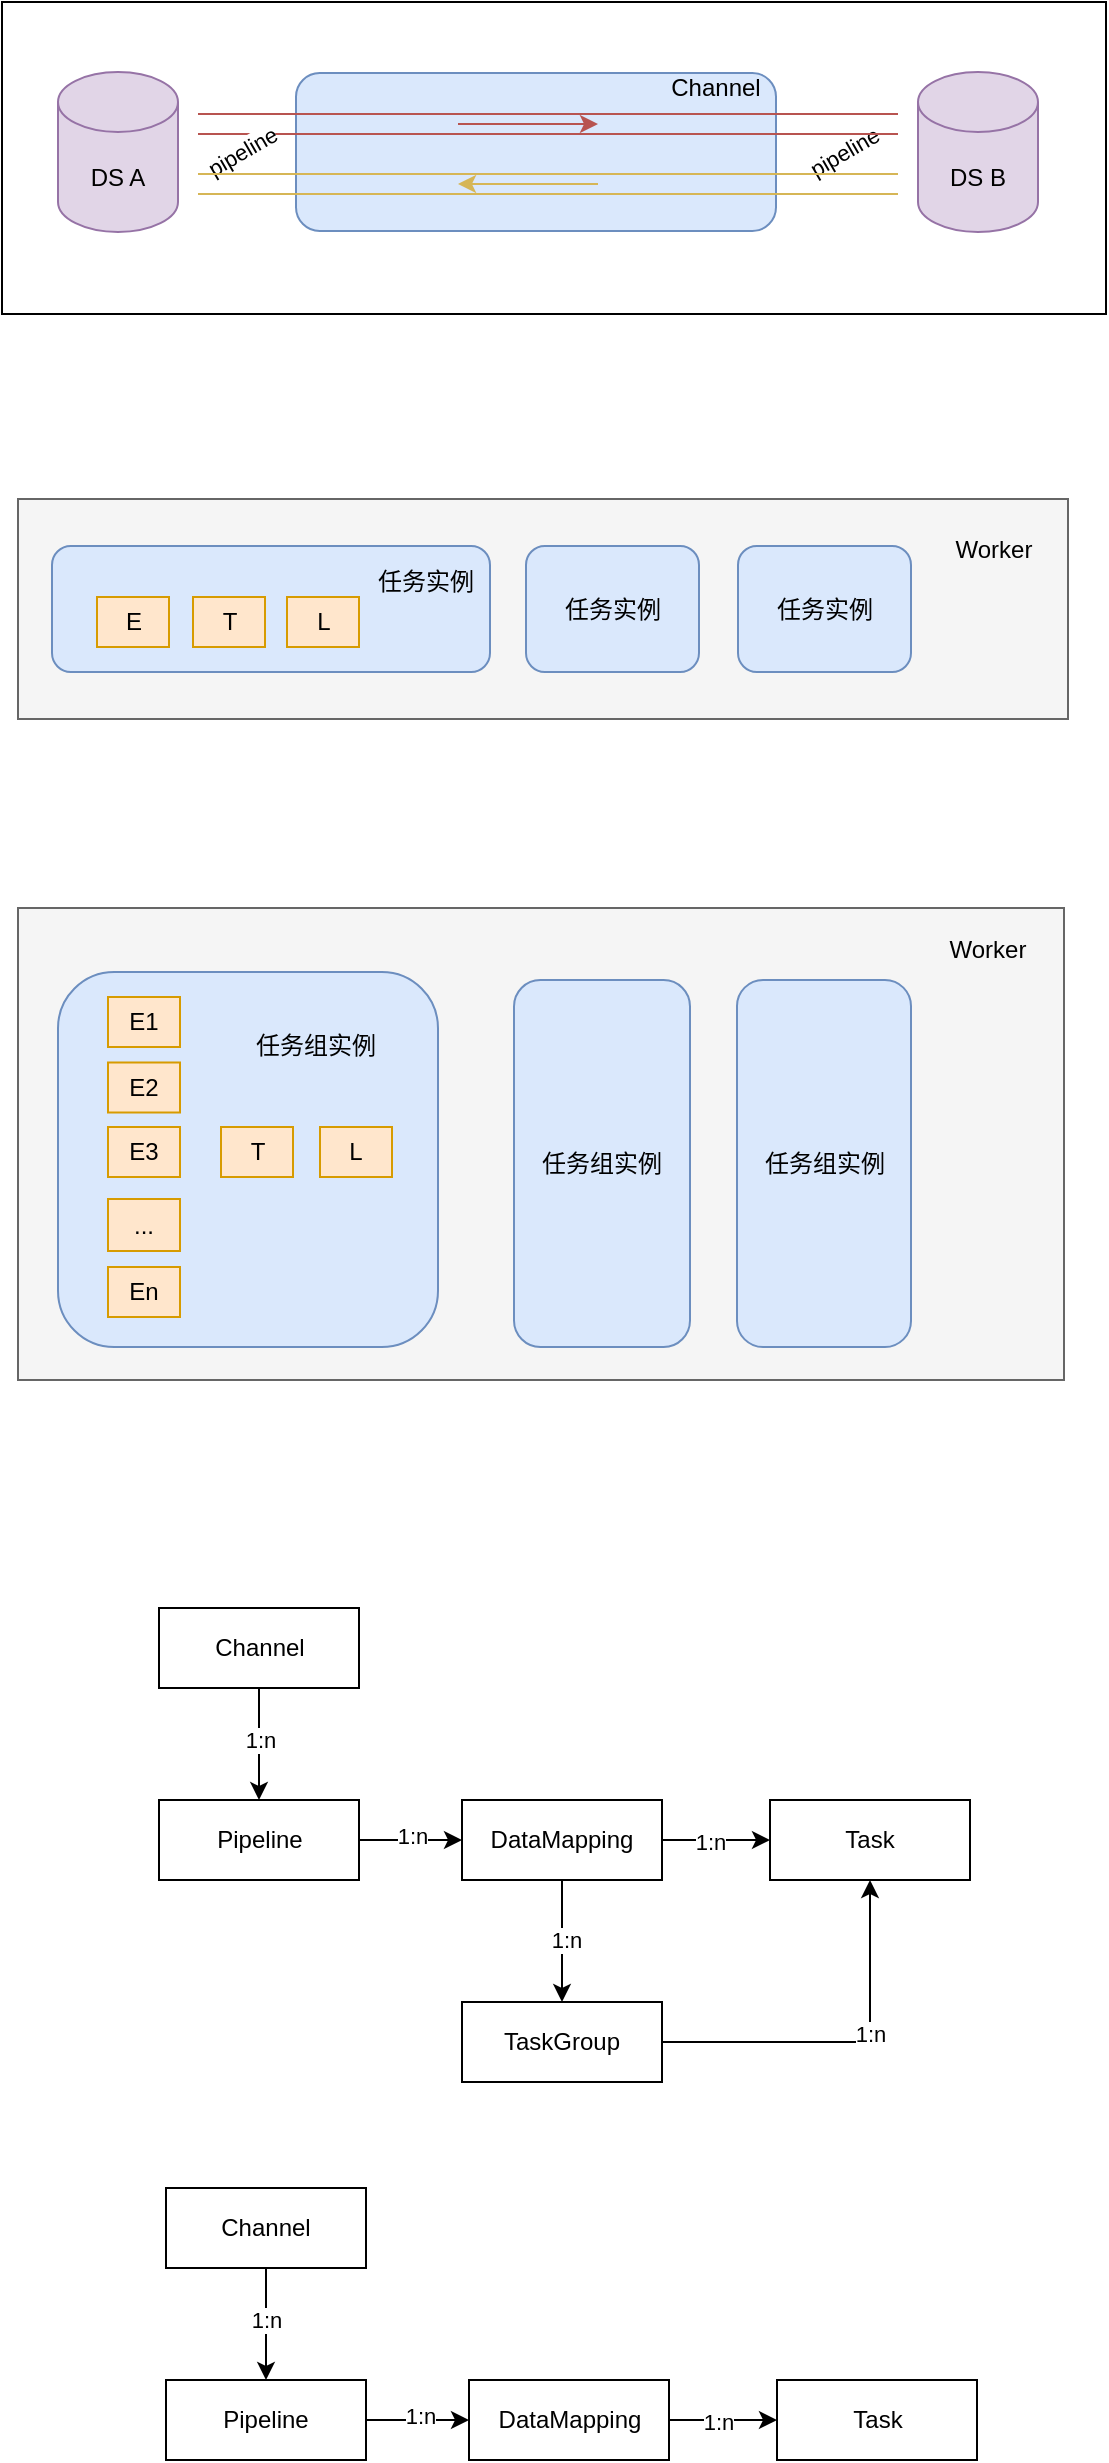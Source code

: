 <mxfile version="21.6.6" type="github">
  <diagram name="第 1 页" id="QBF703WfC1bJtobeGhCa">
    <mxGraphModel dx="1614" dy="883" grid="0" gridSize="10" guides="1" tooltips="1" connect="1" arrows="1" fold="1" page="1" pageScale="1" pageWidth="827" pageHeight="5000" math="0" shadow="0">
      <root>
        <mxCell id="0" />
        <mxCell id="1" parent="0" />
        <mxCell id="PcVWDQf7pGQgmWW3qAXG-42" value="" style="rounded=0;whiteSpace=wrap;html=1;" parent="1" vertex="1">
          <mxGeometry x="162" y="96" width="552" height="156" as="geometry" />
        </mxCell>
        <mxCell id="PcVWDQf7pGQgmWW3qAXG-22" value="DS A" style="shape=cylinder3;whiteSpace=wrap;html=1;boundedLbl=1;backgroundOutline=1;size=15;fillColor=#e1d5e7;strokeColor=#9673a6;" parent="1" vertex="1">
          <mxGeometry x="190" y="131" width="60" height="80" as="geometry" />
        </mxCell>
        <mxCell id="PcVWDQf7pGQgmWW3qAXG-23" value="DS B" style="shape=cylinder3;whiteSpace=wrap;html=1;boundedLbl=1;backgroundOutline=1;size=15;fillColor=#e1d5e7;strokeColor=#9673a6;" parent="1" vertex="1">
          <mxGeometry x="620" y="131" width="60" height="80" as="geometry" />
        </mxCell>
        <mxCell id="PcVWDQf7pGQgmWW3qAXG-24" value="" style="rounded=1;whiteSpace=wrap;html=1;fillColor=#dae8fc;strokeColor=#6c8ebf;" parent="1" vertex="1">
          <mxGeometry x="309" y="131.5" width="240" height="79" as="geometry" />
        </mxCell>
        <mxCell id="PcVWDQf7pGQgmWW3qAXG-33" value="" style="endArrow=classic;html=1;rounded=0;fillColor=#f8cecc;strokeColor=#b85450;" parent="1" edge="1">
          <mxGeometry width="50" height="50" relative="1" as="geometry">
            <mxPoint x="390" y="157" as="sourcePoint" />
            <mxPoint x="460" y="157" as="targetPoint" />
          </mxGeometry>
        </mxCell>
        <mxCell id="PcVWDQf7pGQgmWW3qAXG-35" value="" style="endArrow=classic;html=1;rounded=0;fillColor=#fff2cc;strokeColor=#d6b656;" parent="1" edge="1">
          <mxGeometry width="50" height="50" relative="1" as="geometry">
            <mxPoint x="460" y="187" as="sourcePoint" />
            <mxPoint x="390" y="187" as="targetPoint" />
          </mxGeometry>
        </mxCell>
        <mxCell id="PcVWDQf7pGQgmWW3qAXG-39" value="Channel" style="text;html=1;strokeColor=none;fillColor=none;align=center;verticalAlign=middle;whiteSpace=wrap;rounded=0;" parent="1" vertex="1">
          <mxGeometry x="489" y="124" width="60" height="30" as="geometry" />
        </mxCell>
        <mxCell id="PcVWDQf7pGQgmWW3qAXG-40" value="pipeline" style="edgeLabel;html=1;align=center;verticalAlign=middle;resizable=0;points=[];rotation=-30;" parent="1" vertex="1" connectable="0">
          <mxGeometry x="583.003" y="171.0" as="geometry" />
        </mxCell>
        <mxCell id="PcVWDQf7pGQgmWW3qAXG-29" value="" style="shape=link;html=1;rounded=0;width=10;fillColor=#f8cecc;strokeColor=#b85450;" parent="1" edge="1">
          <mxGeometry width="100" relative="1" as="geometry">
            <mxPoint x="260" y="157" as="sourcePoint" />
            <mxPoint x="610" y="157" as="targetPoint" />
          </mxGeometry>
        </mxCell>
        <mxCell id="PcVWDQf7pGQgmWW3qAXG-38" value="pipeline" style="edgeLabel;html=1;align=center;verticalAlign=middle;resizable=0;points=[];rotation=-30;" parent="PcVWDQf7pGQgmWW3qAXG-29" vertex="1" connectable="0">
          <mxGeometry x="-0.935" y="4" relative="1" as="geometry">
            <mxPoint x="10" y="18" as="offset" />
          </mxGeometry>
        </mxCell>
        <mxCell id="PcVWDQf7pGQgmWW3qAXG-34" value="" style="shape=link;html=1;rounded=0;width=10;fillColor=#fff2cc;strokeColor=#d6b656;" parent="1" edge="1">
          <mxGeometry width="100" relative="1" as="geometry">
            <mxPoint x="260" y="187" as="sourcePoint" />
            <mxPoint x="610" y="187" as="targetPoint" />
          </mxGeometry>
        </mxCell>
        <mxCell id="NRlv5K5fv_qLAyJL0CGP-3" value="" style="rounded=0;whiteSpace=wrap;html=1;fillColor=#f5f5f5;strokeColor=#666666;fontColor=#333333;" parent="1" vertex="1">
          <mxGeometry x="170" y="344.5" width="525" height="110" as="geometry" />
        </mxCell>
        <mxCell id="NRlv5K5fv_qLAyJL0CGP-6" value="" style="rounded=1;whiteSpace=wrap;html=1;fillColor=#dae8fc;strokeColor=#6c8ebf;" parent="1" vertex="1">
          <mxGeometry x="187" y="368" width="219" height="63" as="geometry" />
        </mxCell>
        <mxCell id="NRlv5K5fv_qLAyJL0CGP-5" value="E" style="rounded=0;whiteSpace=wrap;html=1;fillColor=#ffe6cc;strokeColor=#d79b00;" parent="1" vertex="1">
          <mxGeometry x="209.5" y="393.5" width="36" height="25" as="geometry" />
        </mxCell>
        <mxCell id="NRlv5K5fv_qLAyJL0CGP-7" value="T" style="rounded=0;whiteSpace=wrap;html=1;fillColor=#ffe6cc;strokeColor=#d79b00;" parent="1" vertex="1">
          <mxGeometry x="257.5" y="393.5" width="36" height="25" as="geometry" />
        </mxCell>
        <mxCell id="NRlv5K5fv_qLAyJL0CGP-8" value="L" style="rounded=0;whiteSpace=wrap;html=1;fillColor=#ffe6cc;strokeColor=#d79b00;" parent="1" vertex="1">
          <mxGeometry x="304.5" y="393.5" width="36" height="25" as="geometry" />
        </mxCell>
        <mxCell id="NRlv5K5fv_qLAyJL0CGP-4" value="任务实例" style="text;html=1;strokeColor=none;fillColor=none;align=center;verticalAlign=middle;whiteSpace=wrap;rounded=0;" parent="1" vertex="1">
          <mxGeometry x="344" y="371" width="60" height="30" as="geometry" />
        </mxCell>
        <mxCell id="NRlv5K5fv_qLAyJL0CGP-11" value="任务实例" style="rounded=1;whiteSpace=wrap;html=1;fillColor=#dae8fc;strokeColor=#6c8ebf;" parent="1" vertex="1">
          <mxGeometry x="424" y="368" width="86.5" height="63" as="geometry" />
        </mxCell>
        <mxCell id="NRlv5K5fv_qLAyJL0CGP-12" value="任务实例" style="rounded=1;whiteSpace=wrap;html=1;fillColor=#dae8fc;strokeColor=#6c8ebf;" parent="1" vertex="1">
          <mxGeometry x="530" y="368" width="86.5" height="63" as="geometry" />
        </mxCell>
        <mxCell id="NRlv5K5fv_qLAyJL0CGP-2" value="Worker" style="text;html=1;strokeColor=none;fillColor=none;align=center;verticalAlign=middle;whiteSpace=wrap;rounded=0;" parent="1" vertex="1">
          <mxGeometry x="628" y="355" width="60" height="30" as="geometry" />
        </mxCell>
        <mxCell id="NRlv5K5fv_qLAyJL0CGP-14" value="" style="rounded=0;whiteSpace=wrap;html=1;fillColor=#f5f5f5;strokeColor=#666666;fontColor=#333333;" parent="1" vertex="1">
          <mxGeometry x="170" y="549" width="523" height="236" as="geometry" />
        </mxCell>
        <mxCell id="NRlv5K5fv_qLAyJL0CGP-15" value="" style="rounded=1;whiteSpace=wrap;html=1;fillColor=#dae8fc;strokeColor=#6c8ebf;" parent="1" vertex="1">
          <mxGeometry x="190" y="581" width="190" height="187.5" as="geometry" />
        </mxCell>
        <mxCell id="NRlv5K5fv_qLAyJL0CGP-17" value="T" style="rounded=0;whiteSpace=wrap;html=1;fillColor=#ffe6cc;strokeColor=#d79b00;" parent="1" vertex="1">
          <mxGeometry x="271.5" y="658.5" width="36" height="25" as="geometry" />
        </mxCell>
        <mxCell id="NRlv5K5fv_qLAyJL0CGP-18" value="L" style="rounded=0;whiteSpace=wrap;html=1;fillColor=#ffe6cc;strokeColor=#d79b00;" parent="1" vertex="1">
          <mxGeometry x="321" y="658.5" width="36" height="25" as="geometry" />
        </mxCell>
        <mxCell id="NRlv5K5fv_qLAyJL0CGP-19" value="任务组实例" style="text;html=1;strokeColor=none;fillColor=none;align=center;verticalAlign=middle;whiteSpace=wrap;rounded=0;" parent="1" vertex="1">
          <mxGeometry x="284" y="602.5" width="70" height="30" as="geometry" />
        </mxCell>
        <mxCell id="NRlv5K5fv_qLAyJL0CGP-20" value="任务组实例" style="rounded=1;whiteSpace=wrap;html=1;fillColor=#dae8fc;strokeColor=#6c8ebf;" parent="1" vertex="1">
          <mxGeometry x="418" y="585" width="88" height="183.5" as="geometry" />
        </mxCell>
        <mxCell id="NRlv5K5fv_qLAyJL0CGP-22" value="Worker" style="text;html=1;strokeColor=none;fillColor=none;align=center;verticalAlign=middle;whiteSpace=wrap;rounded=0;" parent="1" vertex="1">
          <mxGeometry x="625" y="555" width="60" height="30" as="geometry" />
        </mxCell>
        <mxCell id="NRlv5K5fv_qLAyJL0CGP-23" value="E2" style="rounded=0;whiteSpace=wrap;html=1;fillColor=#ffe6cc;strokeColor=#d79b00;" parent="1" vertex="1">
          <mxGeometry x="215" y="626.25" width="36" height="25" as="geometry" />
        </mxCell>
        <mxCell id="NRlv5K5fv_qLAyJL0CGP-24" value="..." style="rounded=0;whiteSpace=wrap;html=1;fillColor=#ffe6cc;strokeColor=#d79b00;" parent="1" vertex="1">
          <mxGeometry x="215" y="694.5" width="36" height="26" as="geometry" />
        </mxCell>
        <mxCell id="NRlv5K5fv_qLAyJL0CGP-25" value="En" style="rounded=0;whiteSpace=wrap;html=1;fillColor=#ffe6cc;strokeColor=#d79b00;" parent="1" vertex="1">
          <mxGeometry x="215" y="728.5" width="36" height="25" as="geometry" />
        </mxCell>
        <mxCell id="NRlv5K5fv_qLAyJL0CGP-26" value="E3" style="rounded=0;whiteSpace=wrap;html=1;fillColor=#ffe6cc;strokeColor=#d79b00;" parent="1" vertex="1">
          <mxGeometry x="215" y="658.5" width="36" height="25" as="geometry" />
        </mxCell>
        <mxCell id="NRlv5K5fv_qLAyJL0CGP-16" value="E1" style="rounded=0;whiteSpace=wrap;html=1;fillColor=#ffe6cc;strokeColor=#d79b00;" parent="1" vertex="1">
          <mxGeometry x="215" y="593.5" width="36" height="25" as="geometry" />
        </mxCell>
        <mxCell id="NRlv5K5fv_qLAyJL0CGP-27" value="任务组实例" style="rounded=1;whiteSpace=wrap;html=1;fillColor=#dae8fc;strokeColor=#6c8ebf;" parent="1" vertex="1">
          <mxGeometry x="529.5" y="585" width="87" height="183.5" as="geometry" />
        </mxCell>
        <mxCell id="jr5ixfnCn6pc78b9TWyv-1" value="Channel" style="whiteSpace=wrap;html=1;align=center;" parent="1" vertex="1">
          <mxGeometry x="240.5" y="899" width="100" height="40" as="geometry" />
        </mxCell>
        <mxCell id="jr5ixfnCn6pc78b9TWyv-8" value="" style="edgeStyle=orthogonalEdgeStyle;rounded=0;orthogonalLoop=1;jettySize=auto;html=1;endArrow=classic;endFill=1;" parent="1" source="jr5ixfnCn6pc78b9TWyv-2" target="jr5ixfnCn6pc78b9TWyv-3" edge="1">
          <mxGeometry relative="1" as="geometry" />
        </mxCell>
        <mxCell id="jr5ixfnCn6pc78b9TWyv-12" value="1:n" style="edgeLabel;html=1;align=center;verticalAlign=middle;resizable=0;points=[];" parent="jr5ixfnCn6pc78b9TWyv-8" vertex="1" connectable="0">
          <mxGeometry x="-0.243" relative="1" as="geometry">
            <mxPoint x="7" y="-2" as="offset" />
          </mxGeometry>
        </mxCell>
        <mxCell id="jr5ixfnCn6pc78b9TWyv-9" value="" style="edgeStyle=orthogonalEdgeStyle;rounded=0;orthogonalLoop=1;jettySize=auto;html=1;endArrow=none;endFill=0;startArrow=classic;startFill=1;" parent="1" source="jr5ixfnCn6pc78b9TWyv-2" target="jr5ixfnCn6pc78b9TWyv-1" edge="1">
          <mxGeometry relative="1" as="geometry" />
        </mxCell>
        <mxCell id="jr5ixfnCn6pc78b9TWyv-11" value="1:n" style="edgeLabel;html=1;align=center;verticalAlign=middle;resizable=0;points=[];" parent="jr5ixfnCn6pc78b9TWyv-9" vertex="1" connectable="0">
          <mxGeometry x="0.395" y="-2" relative="1" as="geometry">
            <mxPoint x="-2" y="9" as="offset" />
          </mxGeometry>
        </mxCell>
        <mxCell id="jr5ixfnCn6pc78b9TWyv-2" value="Pipeline" style="whiteSpace=wrap;html=1;align=center;" parent="1" vertex="1">
          <mxGeometry x="240.5" y="995" width="100" height="40" as="geometry" />
        </mxCell>
        <mxCell id="jr5ixfnCn6pc78b9TWyv-7" value="" style="edgeStyle=orthogonalEdgeStyle;rounded=0;orthogonalLoop=1;jettySize=auto;html=1;endArrow=classic;endFill=1;" parent="1" source="jr5ixfnCn6pc78b9TWyv-3" target="jr5ixfnCn6pc78b9TWyv-5" edge="1">
          <mxGeometry relative="1" as="geometry" />
        </mxCell>
        <mxCell id="jr5ixfnCn6pc78b9TWyv-14" value="1:n" style="edgeLabel;html=1;align=center;verticalAlign=middle;resizable=0;points=[];" parent="jr5ixfnCn6pc78b9TWyv-7" vertex="1" connectable="0">
          <mxGeometry x="-0.016" y="2" relative="1" as="geometry">
            <mxPoint as="offset" />
          </mxGeometry>
        </mxCell>
        <mxCell id="jr5ixfnCn6pc78b9TWyv-10" value="" style="edgeStyle=orthogonalEdgeStyle;rounded=0;orthogonalLoop=1;jettySize=auto;html=1;endArrow=classic;endFill=1;" parent="1" source="jr5ixfnCn6pc78b9TWyv-3" target="jr5ixfnCn6pc78b9TWyv-4" edge="1">
          <mxGeometry relative="1" as="geometry" />
        </mxCell>
        <mxCell id="jr5ixfnCn6pc78b9TWyv-13" value="1:n" style="edgeLabel;html=1;align=center;verticalAlign=middle;resizable=0;points=[];" parent="jr5ixfnCn6pc78b9TWyv-10" vertex="1" connectable="0">
          <mxGeometry x="-0.111" y="-1" relative="1" as="geometry">
            <mxPoint as="offset" />
          </mxGeometry>
        </mxCell>
        <mxCell id="jr5ixfnCn6pc78b9TWyv-3" value="DataMapping" style="whiteSpace=wrap;html=1;align=center;" parent="1" vertex="1">
          <mxGeometry x="392" y="995" width="100" height="40" as="geometry" />
        </mxCell>
        <mxCell id="jr5ixfnCn6pc78b9TWyv-4" value="Task" style="whiteSpace=wrap;html=1;align=center;" parent="1" vertex="1">
          <mxGeometry x="546" y="995" width="100" height="40" as="geometry" />
        </mxCell>
        <mxCell id="jr5ixfnCn6pc78b9TWyv-15" style="edgeStyle=orthogonalEdgeStyle;rounded=0;orthogonalLoop=1;jettySize=auto;html=1;exitX=1;exitY=0.5;exitDx=0;exitDy=0;entryX=0.5;entryY=1;entryDx=0;entryDy=0;" parent="1" source="jr5ixfnCn6pc78b9TWyv-5" target="jr5ixfnCn6pc78b9TWyv-4" edge="1">
          <mxGeometry relative="1" as="geometry" />
        </mxCell>
        <mxCell id="jr5ixfnCn6pc78b9TWyv-16" value="1:n" style="edgeLabel;html=1;align=center;verticalAlign=middle;resizable=0;points=[];" parent="jr5ixfnCn6pc78b9TWyv-15" vertex="1" connectable="0">
          <mxGeometry x="0.168" relative="1" as="geometry">
            <mxPoint as="offset" />
          </mxGeometry>
        </mxCell>
        <mxCell id="jr5ixfnCn6pc78b9TWyv-5" value="TaskGroup" style="whiteSpace=wrap;html=1;align=center;" parent="1" vertex="1">
          <mxGeometry x="392" y="1096" width="100" height="40" as="geometry" />
        </mxCell>
        <mxCell id="S75owNDrhVHSUERwkTMd-1" value="Channel" style="whiteSpace=wrap;html=1;align=center;" vertex="1" parent="1">
          <mxGeometry x="244" y="1189" width="100" height="40" as="geometry" />
        </mxCell>
        <mxCell id="S75owNDrhVHSUERwkTMd-2" value="" style="edgeStyle=orthogonalEdgeStyle;rounded=0;orthogonalLoop=1;jettySize=auto;html=1;endArrow=classic;endFill=1;" edge="1" parent="1" source="S75owNDrhVHSUERwkTMd-6" target="S75owNDrhVHSUERwkTMd-11">
          <mxGeometry relative="1" as="geometry" />
        </mxCell>
        <mxCell id="S75owNDrhVHSUERwkTMd-3" value="1:n" style="edgeLabel;html=1;align=center;verticalAlign=middle;resizable=0;points=[];" vertex="1" connectable="0" parent="S75owNDrhVHSUERwkTMd-2">
          <mxGeometry x="-0.243" relative="1" as="geometry">
            <mxPoint x="7" y="-2" as="offset" />
          </mxGeometry>
        </mxCell>
        <mxCell id="S75owNDrhVHSUERwkTMd-4" value="" style="edgeStyle=orthogonalEdgeStyle;rounded=0;orthogonalLoop=1;jettySize=auto;html=1;endArrow=none;endFill=0;startArrow=classic;startFill=1;" edge="1" parent="1" source="S75owNDrhVHSUERwkTMd-6" target="S75owNDrhVHSUERwkTMd-1">
          <mxGeometry relative="1" as="geometry" />
        </mxCell>
        <mxCell id="S75owNDrhVHSUERwkTMd-5" value="1:n" style="edgeLabel;html=1;align=center;verticalAlign=middle;resizable=0;points=[];" vertex="1" connectable="0" parent="S75owNDrhVHSUERwkTMd-4">
          <mxGeometry x="0.395" y="-2" relative="1" as="geometry">
            <mxPoint x="-2" y="9" as="offset" />
          </mxGeometry>
        </mxCell>
        <mxCell id="S75owNDrhVHSUERwkTMd-6" value="Pipeline" style="whiteSpace=wrap;html=1;align=center;" vertex="1" parent="1">
          <mxGeometry x="244" y="1285" width="100" height="40" as="geometry" />
        </mxCell>
        <mxCell id="S75owNDrhVHSUERwkTMd-9" value="" style="edgeStyle=orthogonalEdgeStyle;rounded=0;orthogonalLoop=1;jettySize=auto;html=1;endArrow=classic;endFill=1;" edge="1" parent="1" source="S75owNDrhVHSUERwkTMd-11" target="S75owNDrhVHSUERwkTMd-12">
          <mxGeometry relative="1" as="geometry" />
        </mxCell>
        <mxCell id="S75owNDrhVHSUERwkTMd-10" value="1:n" style="edgeLabel;html=1;align=center;verticalAlign=middle;resizable=0;points=[];" vertex="1" connectable="0" parent="S75owNDrhVHSUERwkTMd-9">
          <mxGeometry x="-0.111" y="-1" relative="1" as="geometry">
            <mxPoint as="offset" />
          </mxGeometry>
        </mxCell>
        <mxCell id="S75owNDrhVHSUERwkTMd-11" value="DataMapping" style="whiteSpace=wrap;html=1;align=center;" vertex="1" parent="1">
          <mxGeometry x="395.5" y="1285" width="100" height="40" as="geometry" />
        </mxCell>
        <mxCell id="S75owNDrhVHSUERwkTMd-12" value="Task" style="whiteSpace=wrap;html=1;align=center;" vertex="1" parent="1">
          <mxGeometry x="549.5" y="1285" width="100" height="40" as="geometry" />
        </mxCell>
      </root>
    </mxGraphModel>
  </diagram>
</mxfile>
